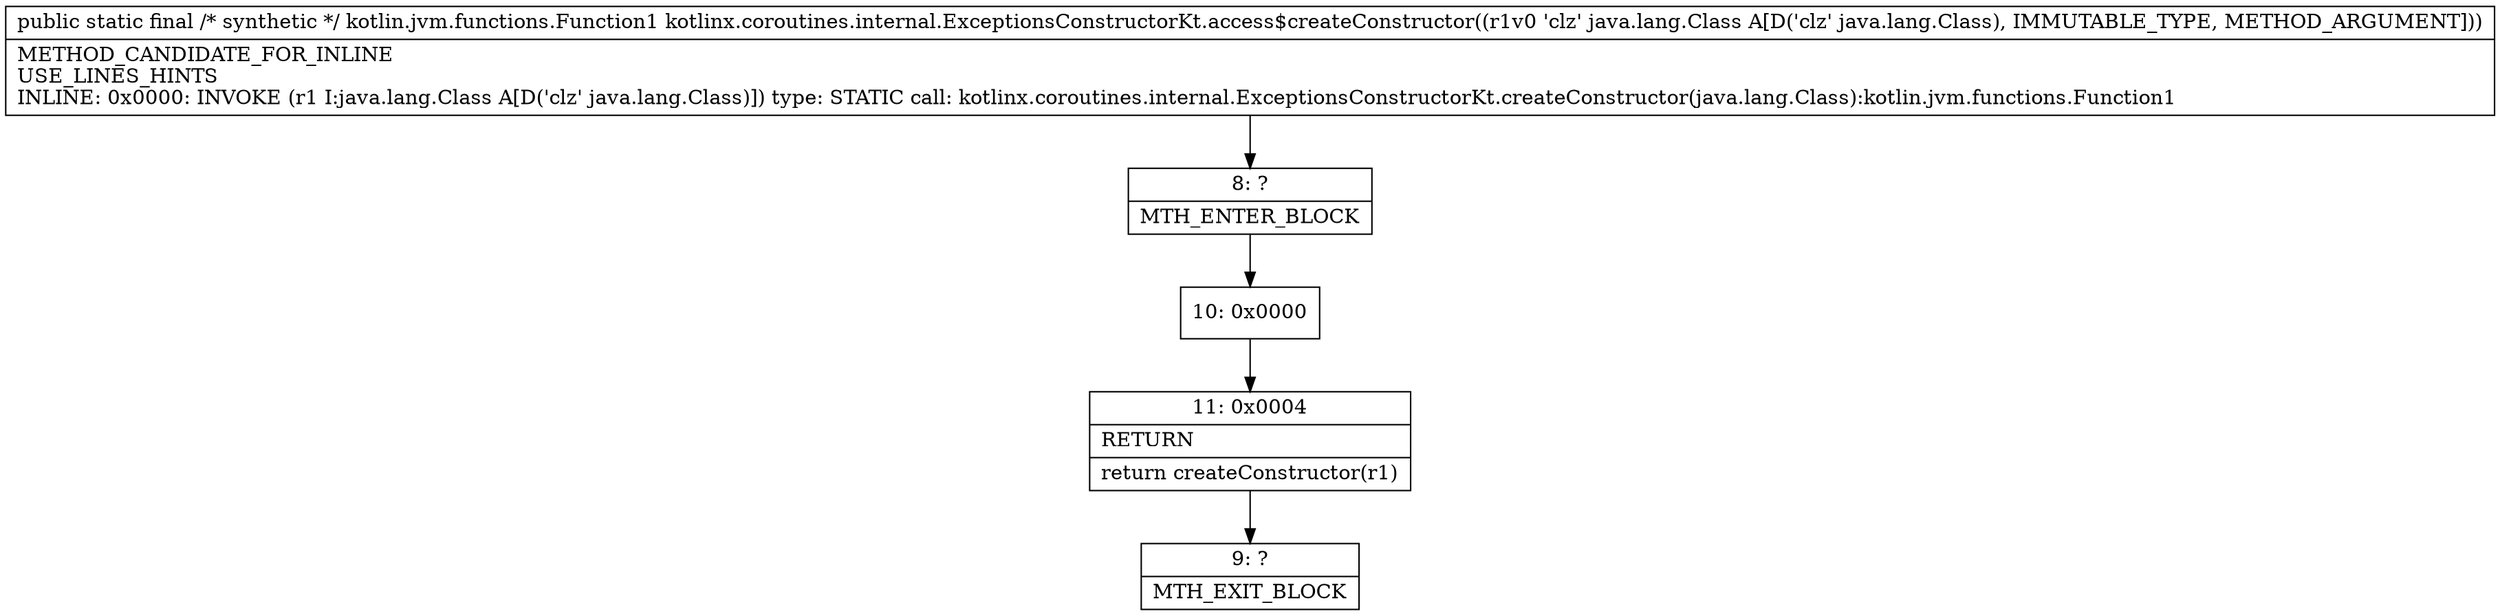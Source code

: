 digraph "CFG forkotlinx.coroutines.internal.ExceptionsConstructorKt.access$createConstructor(Ljava\/lang\/Class;)Lkotlin\/jvm\/functions\/Function1;" {
Node_8 [shape=record,label="{8\:\ ?|MTH_ENTER_BLOCK\l}"];
Node_10 [shape=record,label="{10\:\ 0x0000}"];
Node_11 [shape=record,label="{11\:\ 0x0004|RETURN\l|return createConstructor(r1)\l}"];
Node_9 [shape=record,label="{9\:\ ?|MTH_EXIT_BLOCK\l}"];
MethodNode[shape=record,label="{public static final \/* synthetic *\/ kotlin.jvm.functions.Function1 kotlinx.coroutines.internal.ExceptionsConstructorKt.access$createConstructor((r1v0 'clz' java.lang.Class A[D('clz' java.lang.Class), IMMUTABLE_TYPE, METHOD_ARGUMENT]))  | METHOD_CANDIDATE_FOR_INLINE\lUSE_LINES_HINTS\lINLINE: 0x0000: INVOKE  (r1 I:java.lang.Class A[D('clz' java.lang.Class)]) type: STATIC call: kotlinx.coroutines.internal.ExceptionsConstructorKt.createConstructor(java.lang.Class):kotlin.jvm.functions.Function1\l}"];
MethodNode -> Node_8;Node_8 -> Node_10;
Node_10 -> Node_11;
Node_11 -> Node_9;
}

